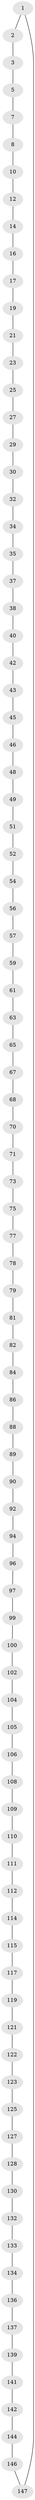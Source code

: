 // Generated by graph-tools (version 1.1) at 2025/52/02/27/25 19:52:23]
// undirected, 92 vertices, 92 edges
graph export_dot {
graph [start="1"]
  node [color=gray90,style=filled];
  1 [super="+149"];
  2;
  3 [super="+4"];
  5 [super="+6"];
  7;
  8 [super="+9"];
  10 [super="+11"];
  12 [super="+13"];
  14 [super="+15"];
  16;
  17 [super="+18"];
  19 [super="+20"];
  21 [super="+22"];
  23 [super="+24"];
  25 [super="+26"];
  27 [super="+28"];
  29;
  30 [super="+31"];
  32 [super="+33"];
  34;
  35 [super="+36"];
  37;
  38 [super="+39"];
  40 [super="+41"];
  42;
  43 [super="+44"];
  45;
  46 [super="+47"];
  48;
  49 [super="+50"];
  51;
  52 [super="+53"];
  54 [super="+55"];
  56;
  57 [super="+58"];
  59 [super="+60"];
  61 [super="+62"];
  63 [super="+64"];
  65 [super="+66"];
  67;
  68 [super="+69"];
  70;
  71 [super="+72"];
  73 [super="+74"];
  75 [super="+76"];
  77;
  78;
  79 [super="+80"];
  81;
  82 [super="+83"];
  84 [super="+85"];
  86 [super="+87"];
  88;
  89;
  90 [super="+91"];
  92 [super="+93"];
  94 [super="+95"];
  96;
  97 [super="+98"];
  99;
  100 [super="+101"];
  102 [super="+103"];
  104;
  105;
  106 [super="+107"];
  108;
  109;
  110;
  111;
  112 [super="+113"];
  114;
  115 [super="+116"];
  117 [super="+118"];
  119 [super="+120"];
  121;
  122;
  123 [super="+124"];
  125 [super="+126"];
  127;
  128 [super="+129"];
  130 [super="+131"];
  132;
  133;
  134 [super="+135"];
  136;
  137 [super="+138"];
  139 [super="+140"];
  141;
  142 [super="+143"];
  144 [super="+145"];
  146;
  147 [super="+148"];
  1 -- 2;
  1 -- 147;
  2 -- 3;
  3 -- 5;
  5 -- 7;
  7 -- 8;
  8 -- 10;
  10 -- 12;
  12 -- 14;
  14 -- 16;
  16 -- 17;
  17 -- 19;
  19 -- 21;
  21 -- 23;
  23 -- 25;
  25 -- 27;
  27 -- 29;
  29 -- 30;
  30 -- 32;
  32 -- 34;
  34 -- 35;
  35 -- 37;
  37 -- 38;
  38 -- 40;
  40 -- 42;
  42 -- 43;
  43 -- 45;
  45 -- 46;
  46 -- 48;
  48 -- 49;
  49 -- 51;
  51 -- 52;
  52 -- 54;
  54 -- 56;
  56 -- 57;
  57 -- 59;
  59 -- 61;
  61 -- 63;
  63 -- 65;
  65 -- 67;
  67 -- 68;
  68 -- 70;
  70 -- 71;
  71 -- 73;
  73 -- 75;
  75 -- 77;
  77 -- 78;
  78 -- 79;
  79 -- 81;
  81 -- 82;
  82 -- 84;
  84 -- 86;
  86 -- 88;
  88 -- 89;
  89 -- 90;
  90 -- 92;
  92 -- 94;
  94 -- 96;
  96 -- 97;
  97 -- 99;
  99 -- 100;
  100 -- 102;
  102 -- 104;
  104 -- 105;
  105 -- 106;
  106 -- 108;
  108 -- 109;
  109 -- 110;
  110 -- 111;
  111 -- 112;
  112 -- 114;
  114 -- 115;
  115 -- 117;
  117 -- 119;
  119 -- 121;
  121 -- 122;
  122 -- 123;
  123 -- 125;
  125 -- 127;
  127 -- 128;
  128 -- 130;
  130 -- 132;
  132 -- 133;
  133 -- 134;
  134 -- 136;
  136 -- 137;
  137 -- 139;
  139 -- 141;
  141 -- 142;
  142 -- 144;
  144 -- 146;
  146 -- 147;
}
